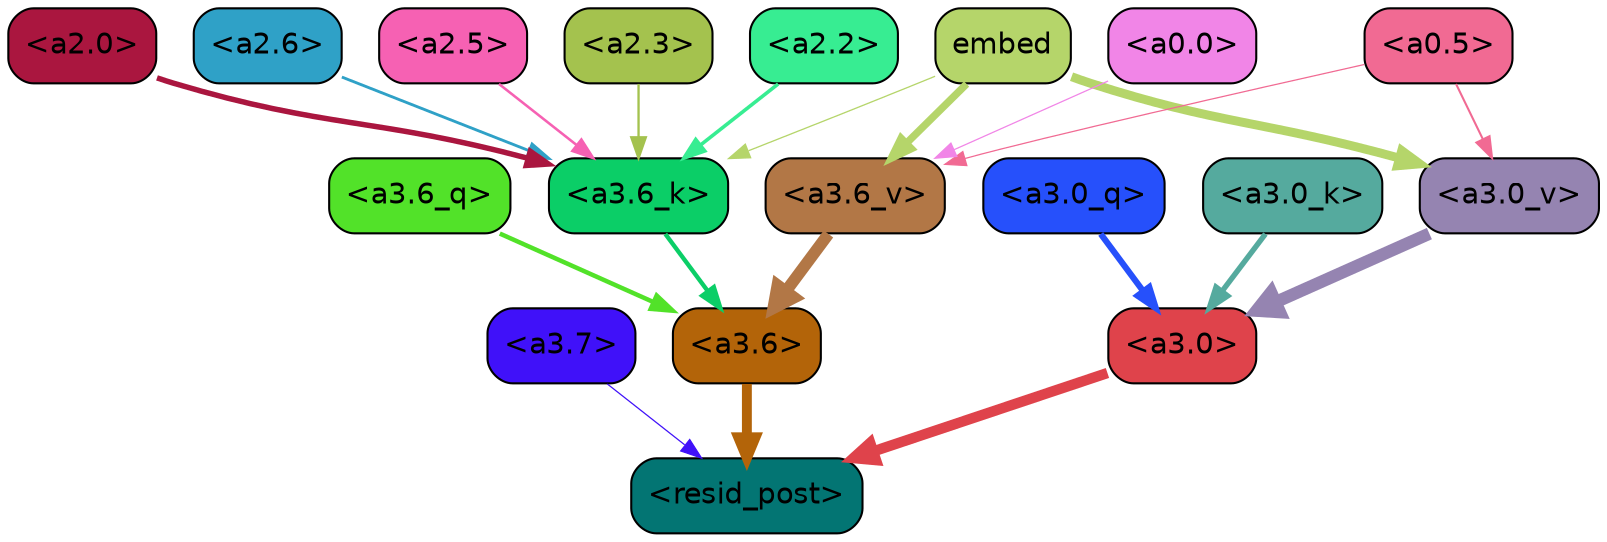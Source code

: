 strict digraph "" {
	graph [bgcolor=transparent,
		layout=dot,
		overlap=false,
		splines=true
	];
	"<a3.7>"	[color=black,
		fillcolor="#4011f9",
		fontname=Helvetica,
		shape=box,
		style="filled, rounded"];
	"<resid_post>"	[color=black,
		fillcolor="#037573",
		fontname=Helvetica,
		shape=box,
		style="filled, rounded"];
	"<a3.7>" -> "<resid_post>"	[color="#4011f9",
		penwidth=0.6];
	"<a3.6>"	[color=black,
		fillcolor="#b36409",
		fontname=Helvetica,
		shape=box,
		style="filled, rounded"];
	"<a3.6>" -> "<resid_post>"	[color="#b36409",
		penwidth=4.748674273490906];
	"<a3.0>"	[color=black,
		fillcolor="#df434b",
		fontname=Helvetica,
		shape=box,
		style="filled, rounded"];
	"<a3.0>" -> "<resid_post>"	[color="#df434b",
		penwidth=5.004031300544739];
	"<a3.6_q>"	[color=black,
		fillcolor="#52e229",
		fontname=Helvetica,
		shape=box,
		style="filled, rounded"];
	"<a3.6_q>" -> "<a3.6>"	[color="#52e229",
		penwidth=2.1656854450702667];
	"<a3.0_q>"	[color=black,
		fillcolor="#2650fb",
		fontname=Helvetica,
		shape=box,
		style="filled, rounded"];
	"<a3.0_q>" -> "<a3.0>"	[color="#2650fb",
		penwidth=2.95696559548378];
	"<a3.6_k>"	[color=black,
		fillcolor="#0bce67",
		fontname=Helvetica,
		shape=box,
		style="filled, rounded"];
	"<a3.6_k>" -> "<a3.6>"	[color="#0bce67",
		penwidth=2.086437076330185];
	"<a3.0_k>"	[color=black,
		fillcolor="#55aa9e",
		fontname=Helvetica,
		shape=box,
		style="filled, rounded"];
	"<a3.0_k>" -> "<a3.0>"	[color="#55aa9e",
		penwidth=2.5988530814647675];
	"<a3.6_v>"	[color=black,
		fillcolor="#b27746",
		fontname=Helvetica,
		shape=box,
		style="filled, rounded"];
	"<a3.6_v>" -> "<a3.6>"	[color="#b27746",
		penwidth=5.669987380504608];
	"<a3.0_v>"	[color=black,
		fillcolor="#9584b1",
		fontname=Helvetica,
		shape=box,
		style="filled, rounded"];
	"<a3.0_v>" -> "<a3.0>"	[color="#9584b1",
		penwidth=5.9515902400016785];
	"<a2.6>"	[color=black,
		fillcolor="#2fa1c7",
		fontname=Helvetica,
		shape=box,
		style="filled, rounded"];
	"<a2.6>" -> "<a3.6_k>"	[color="#2fa1c7",
		penwidth=1.3718644380569458];
	"<a2.5>"	[color=black,
		fillcolor="#f661b3",
		fontname=Helvetica,
		shape=box,
		style="filled, rounded"];
	"<a2.5>" -> "<a3.6_k>"	[color="#f661b3",
		penwidth=1.231603980064392];
	"<a2.3>"	[color=black,
		fillcolor="#a4c24e",
		fontname=Helvetica,
		shape=box,
		style="filled, rounded"];
	"<a2.3>" -> "<a3.6_k>"	[color="#a4c24e",
		penwidth=1.1117559671401978];
	"<a2.2>"	[color=black,
		fillcolor="#37ed92",
		fontname=Helvetica,
		shape=box,
		style="filled, rounded"];
	"<a2.2>" -> "<a3.6_k>"	[color="#37ed92",
		penwidth=1.7315057516098022];
	"<a2.0>"	[color=black,
		fillcolor="#aa163f",
		fontname=Helvetica,
		shape=box,
		style="filled, rounded"];
	"<a2.0>" -> "<a3.6_k>"	[color="#aa163f",
		penwidth=2.6423546075820923];
	embed	[color=black,
		fillcolor="#b5d56a",
		fontname=Helvetica,
		shape=box,
		style="filled, rounded"];
	embed -> "<a3.6_k>"	[color="#b5d56a",
		penwidth=0.6229734420776367];
	embed -> "<a3.6_v>"	[color="#b5d56a",
		penwidth=3.56406831741333];
	embed -> "<a3.0_v>"	[color="#b5d56a",
		penwidth=4.293717980384827];
	"<a0.5>"	[color=black,
		fillcolor="#f16a93",
		fontname=Helvetica,
		shape=box,
		style="filled, rounded"];
	"<a0.5>" -> "<a3.6_v>"	[color="#f16a93",
		penwidth=0.6];
	"<a0.5>" -> "<a3.0_v>"	[color="#f16a93",
		penwidth=0.9916514158248901];
	"<a0.0>"	[color=black,
		fillcolor="#f185e7",
		fontname=Helvetica,
		shape=box,
		style="filled, rounded"];
	"<a0.0>" -> "<a3.6_v>"	[color="#f185e7",
		penwidth=0.6];
}
